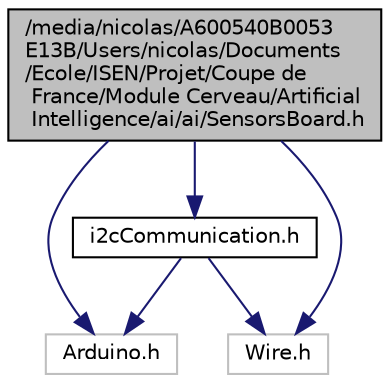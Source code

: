 digraph "/media/nicolas/A600540B0053E13B/Users/nicolas/Documents/Ecole/ISEN/Projet/Coupe de France/Module Cerveau/Artificial Intelligence/ai/ai/SensorsBoard.h"
{
  edge [fontname="Helvetica",fontsize="10",labelfontname="Helvetica",labelfontsize="10"];
  node [fontname="Helvetica",fontsize="10",shape=record];
  Node1 [label="/media/nicolas/A600540B0053\lE13B/Users/nicolas/Documents\l/Ecole/ISEN/Projet/Coupe de\l France/Module Cerveau/Artificial\l Intelligence/ai/ai/SensorsBoard.h",height=0.2,width=0.4,color="black", fillcolor="grey75", style="filled" fontcolor="black"];
  Node1 -> Node2 [color="midnightblue",fontsize="10",style="solid",fontname="Helvetica"];
  Node2 [label="Arduino.h",height=0.2,width=0.4,color="grey75", fillcolor="white", style="filled"];
  Node1 -> Node3 [color="midnightblue",fontsize="10",style="solid",fontname="Helvetica"];
  Node3 [label="Wire.h",height=0.2,width=0.4,color="grey75", fillcolor="white", style="filled"];
  Node1 -> Node4 [color="midnightblue",fontsize="10",style="solid",fontname="Helvetica"];
  Node4 [label="i2cCommunication.h",height=0.2,width=0.4,color="black", fillcolor="white", style="filled",URL="$_module_01_cerveau_2_artificial_01_intelligence_2ai_2ai_2i2c_communication_8h.html"];
  Node4 -> Node3 [color="midnightblue",fontsize="10",style="solid",fontname="Helvetica"];
  Node4 -> Node2 [color="midnightblue",fontsize="10",style="solid",fontname="Helvetica"];
}
